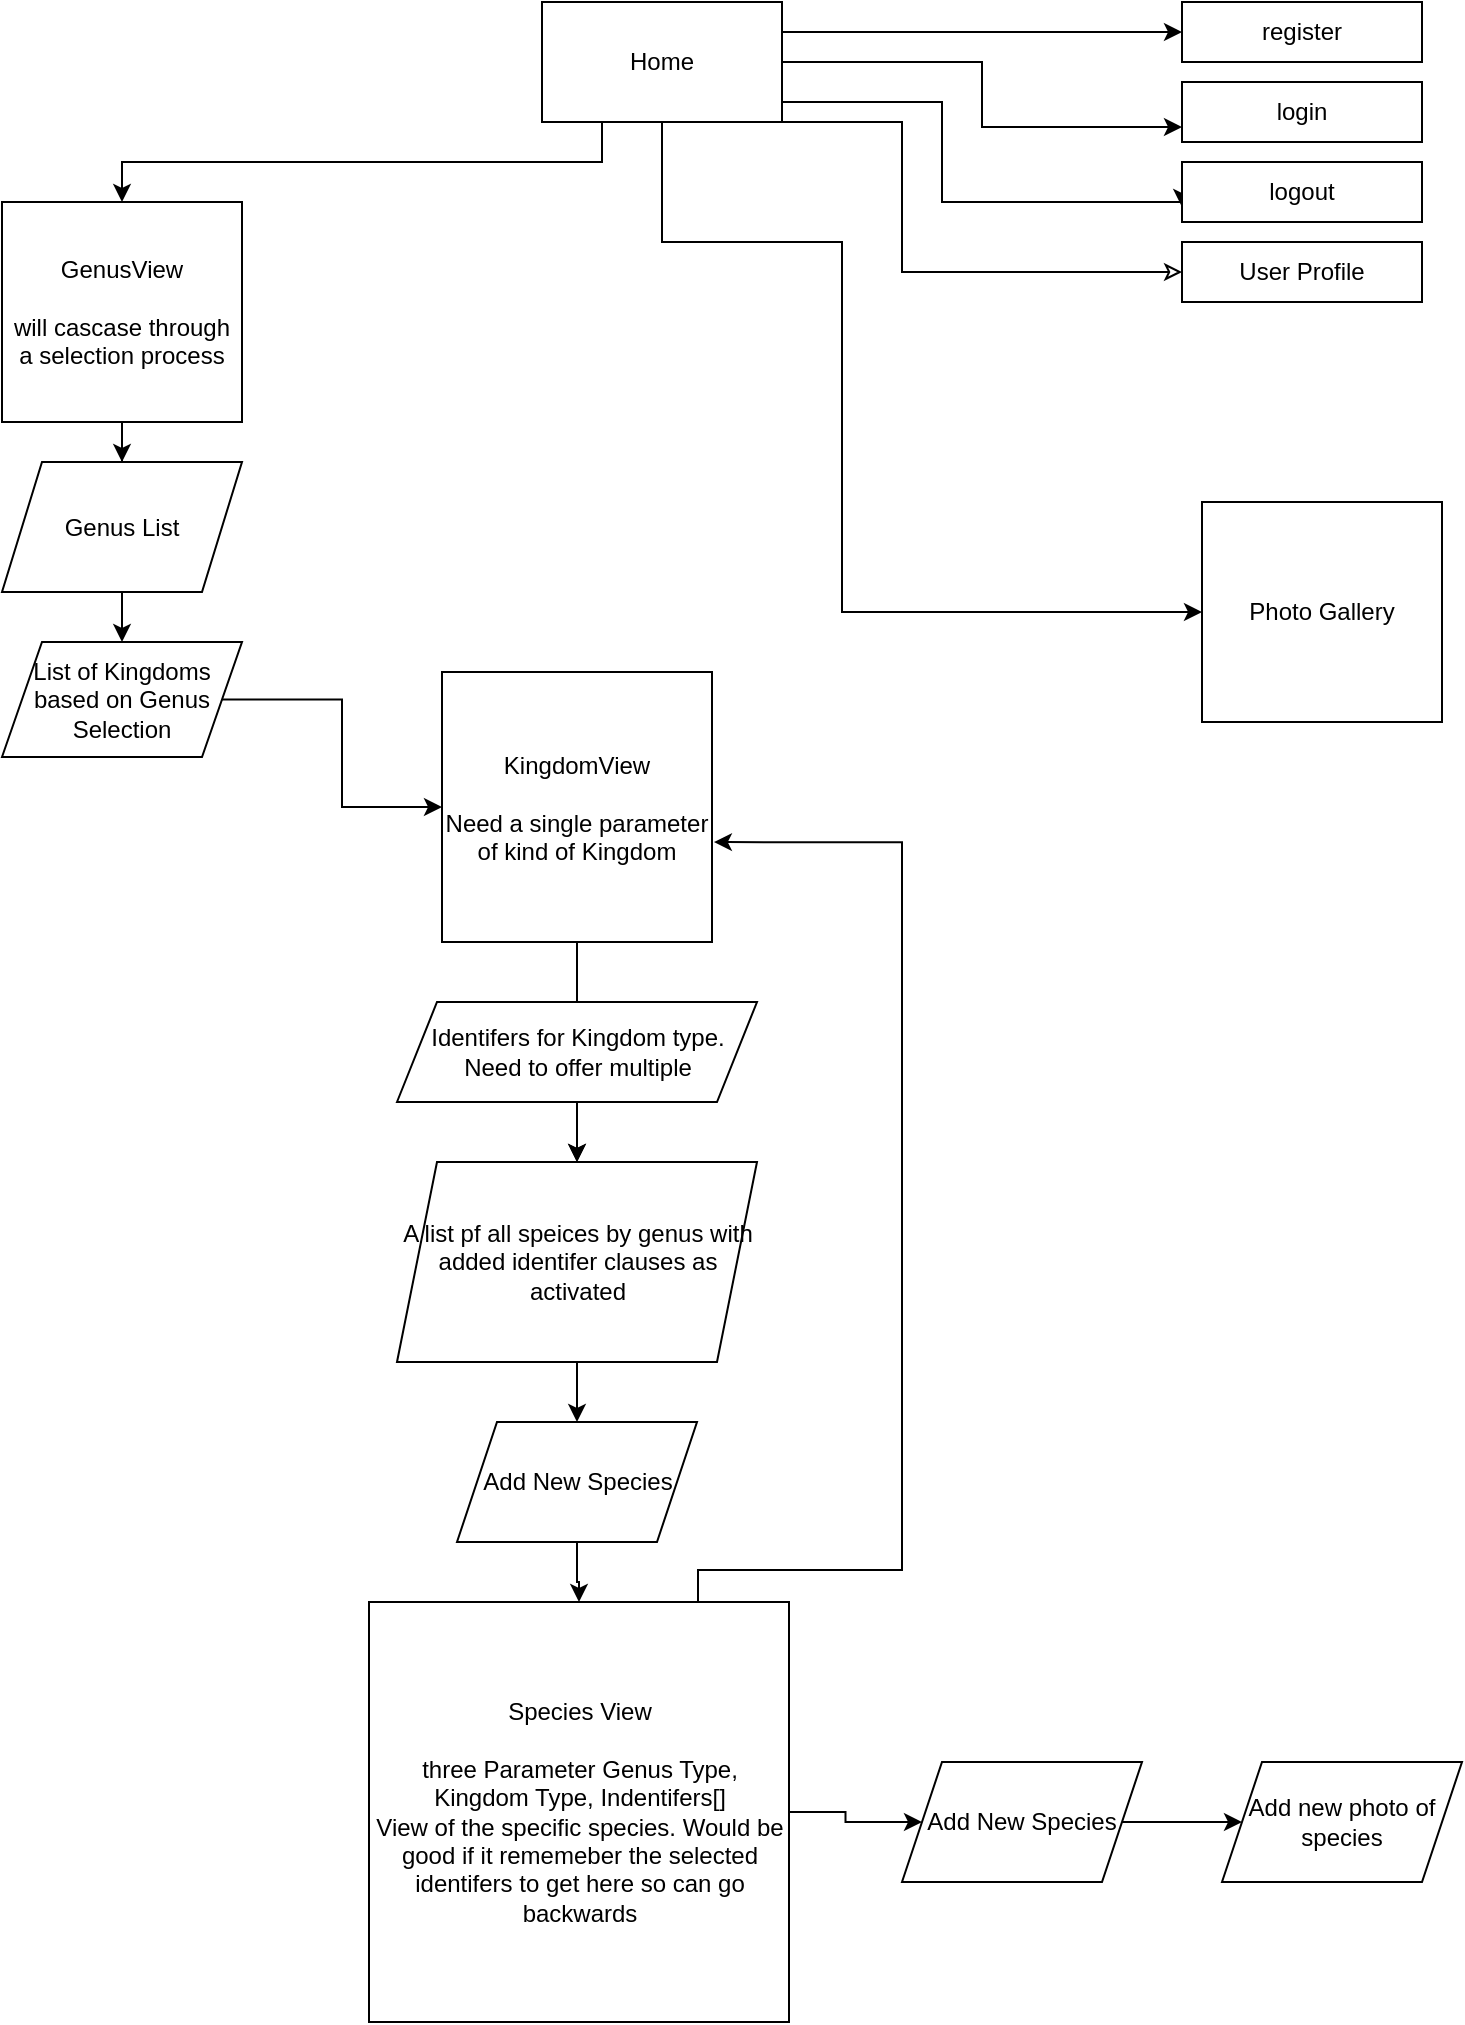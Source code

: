 <mxfile version="13.10.0" type="embed">
    <diagram id="QgcKIcc_q5-Yjw89rFwC" name="Page-1">
        <mxGraphModel dx="1017" dy="578" grid="1" gridSize="10" guides="1" tooltips="1" connect="1" arrows="1" fold="1" page="1" pageScale="1" pageWidth="850" pageHeight="1100" math="0" shadow="0">
            <root>
                <mxCell id="0"/>
                <mxCell id="1" parent="0"/>
                <mxCell id="4" style="edgeStyle=orthogonalEdgeStyle;rounded=0;orthogonalLoop=1;jettySize=auto;html=1;exitX=0.25;exitY=1;exitDx=0;exitDy=0;" edge="1" parent="1" source="2" target="5">
                    <mxGeometry relative="1" as="geometry">
                        <mxPoint x="190" y="120" as="targetPoint"/>
                    </mxGeometry>
                </mxCell>
                <mxCell id="7" value="" style="edgeStyle=orthogonalEdgeStyle;rounded=0;orthogonalLoop=1;jettySize=auto;html=1;" edge="1" parent="1" source="2" target="6">
                    <mxGeometry relative="1" as="geometry">
                        <Array as="points">
                            <mxPoint x="470" y="55"/>
                            <mxPoint x="470" y="55"/>
                        </Array>
                    </mxGeometry>
                </mxCell>
                <mxCell id="15" value="" style="edgeStyle=orthogonalEdgeStyle;rounded=0;orthogonalLoop=1;jettySize=auto;html=1;" edge="1" parent="1" source="2" target="14">
                    <mxGeometry relative="1" as="geometry">
                        <Array as="points">
                            <mxPoint x="400" y="160"/>
                            <mxPoint x="490" y="160"/>
                            <mxPoint x="490" y="345"/>
                        </Array>
                    </mxGeometry>
                </mxCell>
                <mxCell id="47" style="edgeStyle=orthogonalEdgeStyle;rounded=0;orthogonalLoop=1;jettySize=auto;html=1;entryX=0;entryY=0.75;entryDx=0;entryDy=0;" edge="1" parent="1" source="2" target="9">
                    <mxGeometry relative="1" as="geometry">
                        <mxPoint x="650" y="100" as="targetPoint"/>
                    </mxGeometry>
                </mxCell>
                <mxCell id="48" style="edgeStyle=orthogonalEdgeStyle;rounded=0;orthogonalLoop=1;jettySize=auto;html=1;entryX=0;entryY=0.75;entryDx=0;entryDy=0;" edge="1" parent="1" source="2" target="11">
                    <mxGeometry relative="1" as="geometry">
                        <mxPoint x="650" y="140" as="targetPoint"/>
                        <Array as="points">
                            <mxPoint x="540" y="90"/>
                            <mxPoint x="540" y="140"/>
                            <mxPoint x="660" y="140"/>
                        </Array>
                    </mxGeometry>
                </mxCell>
                <mxCell id="2" value="Home&lt;br&gt;" style="rounded=0;whiteSpace=wrap;html=1;" vertex="1" parent="1">
                    <mxGeometry x="340" y="40" width="120" height="60" as="geometry"/>
                </mxCell>
                <mxCell id="18" value="" style="edgeStyle=orthogonalEdgeStyle;rounded=0;orthogonalLoop=1;jettySize=auto;html=1;" edge="1" parent="1" source="5" target="17">
                    <mxGeometry relative="1" as="geometry"/>
                </mxCell>
                <mxCell id="5" value="GenusView&lt;br&gt;&lt;br&gt;will cascase through a selection process" style="rounded=0;whiteSpace=wrap;html=1;" vertex="1" parent="1">
                    <mxGeometry x="70" y="140" width="120" height="110" as="geometry"/>
                </mxCell>
                <mxCell id="6" value="register" style="whiteSpace=wrap;html=1;rounded=0;" vertex="1" parent="1">
                    <mxGeometry x="660" y="40" width="120" height="30" as="geometry"/>
                </mxCell>
                <mxCell id="9" value="login" style="rounded=0;whiteSpace=wrap;html=1;" vertex="1" parent="1">
                    <mxGeometry x="660" y="80" width="120" height="30" as="geometry"/>
                </mxCell>
                <mxCell id="11" value="logout" style="rounded=0;whiteSpace=wrap;html=1;" vertex="1" parent="1">
                    <mxGeometry x="660" y="120" width="120" height="30" as="geometry"/>
                </mxCell>
                <mxCell id="14" value="Photo Gallery" style="whiteSpace=wrap;html=1;rounded=0;" vertex="1" parent="1">
                    <mxGeometry x="670" y="290" width="120" height="110" as="geometry"/>
                </mxCell>
                <mxCell id="16" style="edgeStyle=orthogonalEdgeStyle;rounded=0;orthogonalLoop=1;jettySize=auto;html=1;exitX=0.5;exitY=1;exitDx=0;exitDy=0;" edge="1" parent="1" source="5" target="5">
                    <mxGeometry relative="1" as="geometry"/>
                </mxCell>
                <mxCell id="20" value="" style="edgeStyle=orthogonalEdgeStyle;rounded=0;orthogonalLoop=1;jettySize=auto;html=1;" edge="1" parent="1" source="17" target="19">
                    <mxGeometry relative="1" as="geometry"/>
                </mxCell>
                <mxCell id="17" value="Genus List" style="shape=parallelogram;perimeter=parallelogramPerimeter;whiteSpace=wrap;html=1;fixedSize=1;rounded=0;" vertex="1" parent="1">
                    <mxGeometry x="70" y="270" width="120" height="65" as="geometry"/>
                </mxCell>
                <mxCell id="34" value="" style="edgeStyle=orthogonalEdgeStyle;rounded=0;orthogonalLoop=1;jettySize=auto;html=1;" edge="1" parent="1" source="19" target="27">
                    <mxGeometry relative="1" as="geometry"/>
                </mxCell>
                <mxCell id="19" value="List of Kingdoms based on Genus Selection" style="shape=parallelogram;perimeter=parallelogramPerimeter;whiteSpace=wrap;html=1;fixedSize=1;rounded=0;" vertex="1" parent="1">
                    <mxGeometry x="70" y="360" width="120" height="57.5" as="geometry"/>
                </mxCell>
                <mxCell id="24" style="edgeStyle=orthogonalEdgeStyle;rounded=0;orthogonalLoop=1;jettySize=auto;html=1;entryX=1;entryY=1;entryDx=0;entryDy=0;startArrow=classic;startFill=0;endArrow=none;endFill=0;" edge="1" parent="1" source="23" target="2">
                    <mxGeometry relative="1" as="geometry">
                        <Array as="points">
                            <mxPoint x="520" y="175"/>
                            <mxPoint x="520" y="100"/>
                        </Array>
                    </mxGeometry>
                </mxCell>
                <mxCell id="23" value="User Profile" style="rounded=0;whiteSpace=wrap;html=1;" vertex="1" parent="1">
                    <mxGeometry x="660" y="160" width="120" height="30" as="geometry"/>
                </mxCell>
                <mxCell id="35" value="" style="edgeStyle=orthogonalEdgeStyle;rounded=0;orthogonalLoop=1;jettySize=auto;html=1;" edge="1" parent="1" source="27" target="32">
                    <mxGeometry relative="1" as="geometry"/>
                </mxCell>
                <mxCell id="27" value="KingdomView&lt;br&gt;&lt;br&gt;Need a single parameter of kind of Kingdom" style="whiteSpace=wrap;html=1;aspect=fixed;" vertex="1" parent="1">
                    <mxGeometry x="290" y="375" width="135" height="135" as="geometry"/>
                </mxCell>
                <mxCell id="33" value="" style="edgeStyle=orthogonalEdgeStyle;rounded=0;orthogonalLoop=1;jettySize=auto;html=1;" edge="1" parent="1" source="29" target="32">
                    <mxGeometry relative="1" as="geometry"/>
                </mxCell>
                <mxCell id="29" value="Identifers for Kingdom type. Need to offer multiple" style="shape=parallelogram;perimeter=parallelogramPerimeter;whiteSpace=wrap;html=1;fixedSize=1;" vertex="1" parent="1">
                    <mxGeometry x="267.5" y="540" width="180" height="50" as="geometry"/>
                </mxCell>
                <mxCell id="37" value="" style="edgeStyle=orthogonalEdgeStyle;rounded=0;orthogonalLoop=1;jettySize=auto;html=1;" edge="1" parent="1" source="40" target="36">
                    <mxGeometry relative="1" as="geometry"/>
                </mxCell>
                <mxCell id="32" value="A list pf all speices by genus with added identifer clauses as activated" style="shape=parallelogram;perimeter=parallelogramPerimeter;whiteSpace=wrap;html=1;fixedSize=1;" vertex="1" parent="1">
                    <mxGeometry x="267.5" y="620" width="180" height="100" as="geometry"/>
                </mxCell>
                <mxCell id="38" style="edgeStyle=orthogonalEdgeStyle;rounded=0;orthogonalLoop=1;jettySize=auto;html=1;entryX=1.007;entryY=0.63;entryDx=0;entryDy=0;entryPerimeter=0;" edge="1" parent="1" target="27">
                    <mxGeometry relative="1" as="geometry">
                        <mxPoint x="510" y="470" as="targetPoint"/>
                        <mxPoint x="410" y="840" as="sourcePoint"/>
                        <Array as="points">
                            <mxPoint x="410" y="850"/>
                            <mxPoint x="418" y="850"/>
                            <mxPoint x="418" y="824"/>
                            <mxPoint x="520" y="824"/>
                            <mxPoint x="520" y="460"/>
                        </Array>
                    </mxGeometry>
                </mxCell>
                <mxCell id="43" value="" style="edgeStyle=orthogonalEdgeStyle;rounded=0;orthogonalLoop=1;jettySize=auto;html=1;" edge="1" parent="1" source="36" target="42">
                    <mxGeometry relative="1" as="geometry"/>
                </mxCell>
                <mxCell id="36" value="Species View&lt;br&gt;&lt;br&gt;three Parameter Genus Type, Kingdom Type, Indentifers[]&lt;br&gt;View of the specific species. Would be good if it rememeber the selected identifers to get here so can go backwards" style="whiteSpace=wrap;html=1;aspect=fixed;" vertex="1" parent="1">
                    <mxGeometry x="253.5" y="840" width="210" height="210" as="geometry"/>
                </mxCell>
                <mxCell id="40" value="Add New Species" style="shape=parallelogram;perimeter=parallelogramPerimeter;whiteSpace=wrap;html=1;fixedSize=1;" vertex="1" parent="1">
                    <mxGeometry x="297.5" y="750" width="120" height="60" as="geometry"/>
                </mxCell>
                <mxCell id="41" value="" style="edgeStyle=orthogonalEdgeStyle;rounded=0;orthogonalLoop=1;jettySize=auto;html=1;" edge="1" parent="1" source="32" target="40">
                    <mxGeometry relative="1" as="geometry">
                        <mxPoint x="357.5" y="720" as="sourcePoint"/>
                        <mxPoint x="357.5" y="760" as="targetPoint"/>
                    </mxGeometry>
                </mxCell>
                <mxCell id="46" value="" style="edgeStyle=orthogonalEdgeStyle;rounded=0;orthogonalLoop=1;jettySize=auto;html=1;" edge="1" parent="1" source="42" target="44">
                    <mxGeometry relative="1" as="geometry"/>
                </mxCell>
                <mxCell id="42" value="Add New Species" style="shape=parallelogram;perimeter=parallelogramPerimeter;whiteSpace=wrap;html=1;fixedSize=1;" vertex="1" parent="1">
                    <mxGeometry x="520" y="920" width="120" height="60" as="geometry"/>
                </mxCell>
                <mxCell id="44" value="Add new photo of species" style="shape=parallelogram;perimeter=parallelogramPerimeter;whiteSpace=wrap;html=1;fixedSize=1;" vertex="1" parent="1">
                    <mxGeometry x="680" y="920" width="120" height="60" as="geometry"/>
                </mxCell>
            </root>
        </mxGraphModel>
    </diagram>
</mxfile>